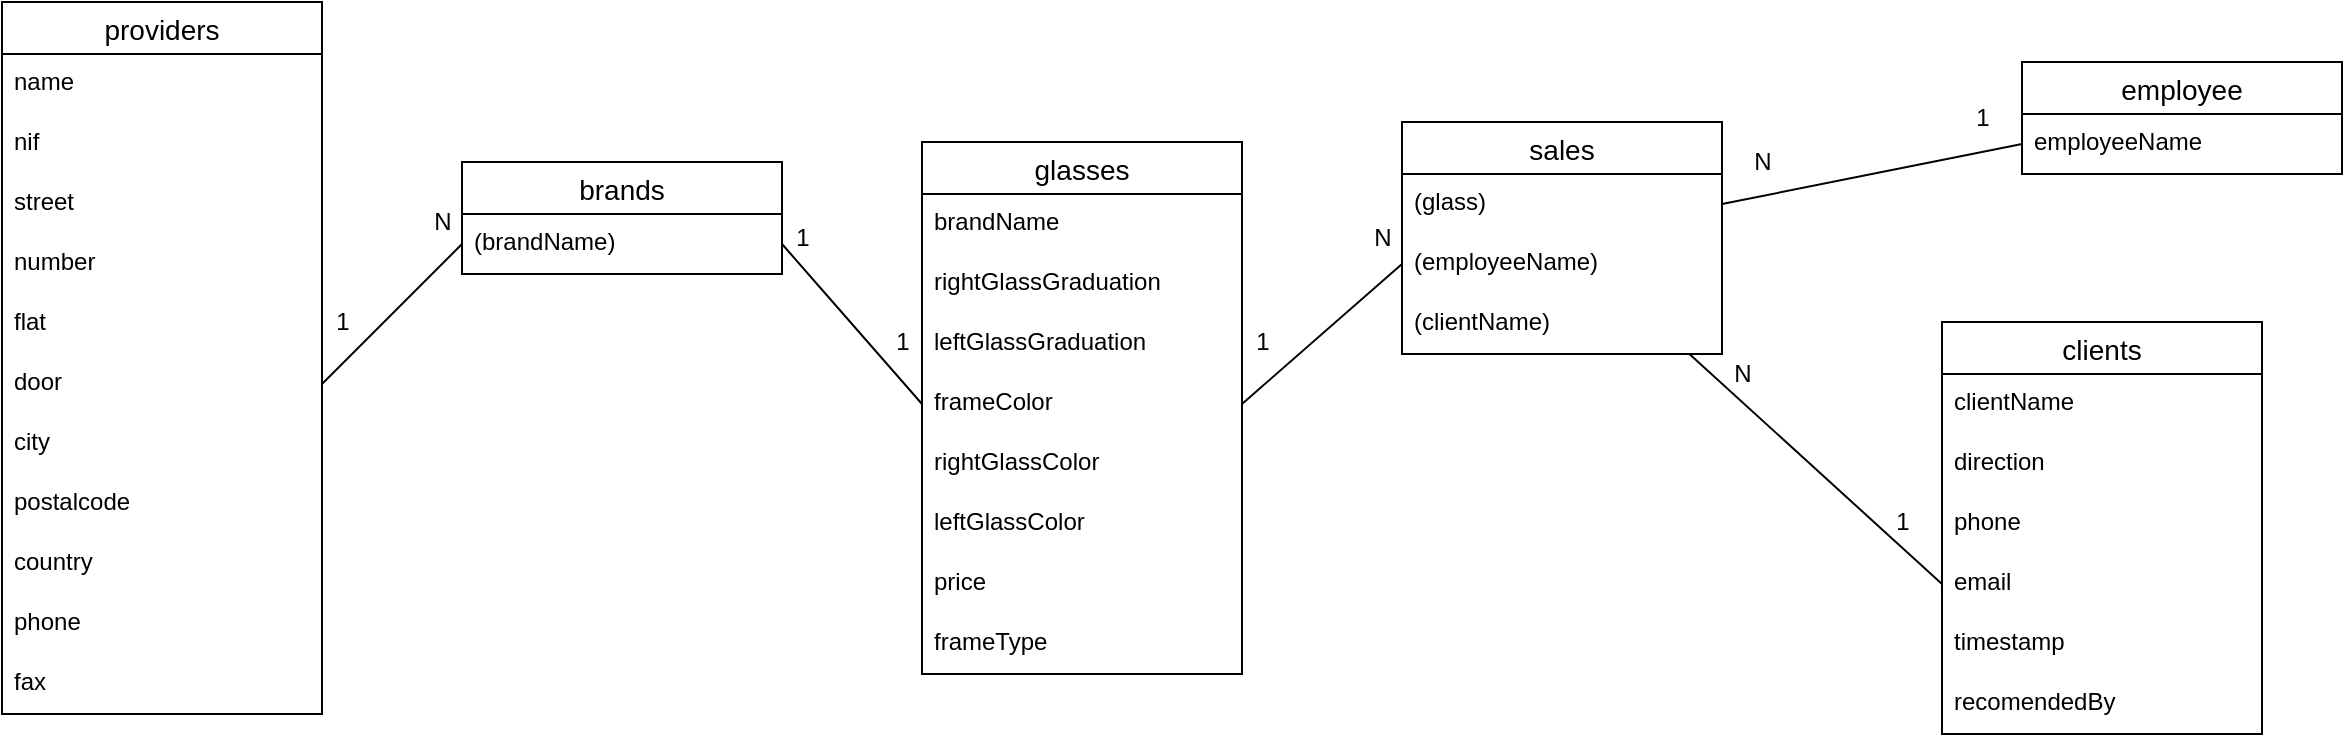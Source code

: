 <mxfile version="16.0.0" type="device"><diagram id="bm1WH62MeOkpt0scrQTh" name="Page-1"><mxGraphModel dx="1382" dy="764" grid="1" gridSize="10" guides="1" tooltips="1" connect="1" arrows="1" fold="1" page="1" pageScale="1" pageWidth="1654" pageHeight="1169" math="0" shadow="0"><root><mxCell id="0"/><mxCell id="1" parent="0"/><mxCell id="HiQWE6jEgWwqgvSSCJ1e-1" value="providers" style="swimlane;fontStyle=0;childLayout=stackLayout;horizontal=1;startSize=26;horizontalStack=0;resizeParent=1;resizeParentMax=0;resizeLast=0;collapsible=1;marginBottom=0;align=center;fontSize=14;" parent="1" vertex="1"><mxGeometry x="80.0" y="140" width="160" height="356" as="geometry"/></mxCell><mxCell id="HiQWE6jEgWwqgvSSCJ1e-12" value="name" style="text;strokeColor=none;fillColor=none;spacingLeft=4;spacingRight=4;overflow=hidden;rotatable=0;points=[[0,0.5],[1,0.5]];portConstraint=eastwest;fontSize=12;" parent="HiQWE6jEgWwqgvSSCJ1e-1" vertex="1"><mxGeometry y="26" width="160" height="30" as="geometry"/></mxCell><mxCell id="HiQWE6jEgWwqgvSSCJ1e-2" value="nif" style="text;strokeColor=none;fillColor=none;spacingLeft=4;spacingRight=4;overflow=hidden;rotatable=0;points=[[0,0.5],[1,0.5]];portConstraint=eastwest;fontSize=12;" parent="HiQWE6jEgWwqgvSSCJ1e-1" vertex="1"><mxGeometry y="56" width="160" height="30" as="geometry"/></mxCell><mxCell id="HiQWE6jEgWwqgvSSCJ1e-3" value="street" style="text;strokeColor=none;fillColor=none;spacingLeft=4;spacingRight=4;overflow=hidden;rotatable=0;points=[[0,0.5],[1,0.5]];portConstraint=eastwest;fontSize=12;" parent="HiQWE6jEgWwqgvSSCJ1e-1" vertex="1"><mxGeometry y="86" width="160" height="30" as="geometry"/></mxCell><mxCell id="HiQWE6jEgWwqgvSSCJ1e-4" value="number" style="text;strokeColor=none;fillColor=none;spacingLeft=4;spacingRight=4;overflow=hidden;rotatable=0;points=[[0,0.5],[1,0.5]];portConstraint=eastwest;fontSize=12;" parent="HiQWE6jEgWwqgvSSCJ1e-1" vertex="1"><mxGeometry y="116" width="160" height="30" as="geometry"/></mxCell><mxCell id="HiQWE6jEgWwqgvSSCJ1e-5" value="flat" style="text;strokeColor=none;fillColor=none;spacingLeft=4;spacingRight=4;overflow=hidden;rotatable=0;points=[[0,0.5],[1,0.5]];portConstraint=eastwest;fontSize=12;" parent="HiQWE6jEgWwqgvSSCJ1e-1" vertex="1"><mxGeometry y="146" width="160" height="30" as="geometry"/></mxCell><mxCell id="HiQWE6jEgWwqgvSSCJ1e-6" value="door" style="text;strokeColor=none;fillColor=none;spacingLeft=4;spacingRight=4;overflow=hidden;rotatable=0;points=[[0,0.5],[1,0.5]];portConstraint=eastwest;fontSize=12;" parent="HiQWE6jEgWwqgvSSCJ1e-1" vertex="1"><mxGeometry y="176" width="160" height="30" as="geometry"/></mxCell><mxCell id="HiQWE6jEgWwqgvSSCJ1e-7" value="city" style="text;strokeColor=none;fillColor=none;spacingLeft=4;spacingRight=4;overflow=hidden;rotatable=0;points=[[0,0.5],[1,0.5]];portConstraint=eastwest;fontSize=12;" parent="HiQWE6jEgWwqgvSSCJ1e-1" vertex="1"><mxGeometry y="206" width="160" height="30" as="geometry"/></mxCell><mxCell id="HiQWE6jEgWwqgvSSCJ1e-8" value="postalcode" style="text;strokeColor=none;fillColor=none;spacingLeft=4;spacingRight=4;overflow=hidden;rotatable=0;points=[[0,0.5],[1,0.5]];portConstraint=eastwest;fontSize=12;" parent="HiQWE6jEgWwqgvSSCJ1e-1" vertex="1"><mxGeometry y="236" width="160" height="30" as="geometry"/></mxCell><mxCell id="HiQWE6jEgWwqgvSSCJ1e-9" value="country" style="text;strokeColor=none;fillColor=none;spacingLeft=4;spacingRight=4;overflow=hidden;rotatable=0;points=[[0,0.5],[1,0.5]];portConstraint=eastwest;fontSize=12;" parent="HiQWE6jEgWwqgvSSCJ1e-1" vertex="1"><mxGeometry y="266" width="160" height="30" as="geometry"/></mxCell><mxCell id="HiQWE6jEgWwqgvSSCJ1e-10" value="phone" style="text;strokeColor=none;fillColor=none;spacingLeft=4;spacingRight=4;overflow=hidden;rotatable=0;points=[[0,0.5],[1,0.5]];portConstraint=eastwest;fontSize=12;" parent="HiQWE6jEgWwqgvSSCJ1e-1" vertex="1"><mxGeometry y="296" width="160" height="30" as="geometry"/></mxCell><mxCell id="HiQWE6jEgWwqgvSSCJ1e-11" value="fax" style="text;strokeColor=none;fillColor=none;spacingLeft=4;spacingRight=4;overflow=hidden;rotatable=0;points=[[0,0.5],[1,0.5]];portConstraint=eastwest;fontSize=12;" parent="HiQWE6jEgWwqgvSSCJ1e-1" vertex="1"><mxGeometry y="326" width="160" height="30" as="geometry"/></mxCell><mxCell id="HiQWE6jEgWwqgvSSCJ1e-13" value="brands" style="swimlane;fontStyle=0;childLayout=stackLayout;horizontal=1;startSize=26;horizontalStack=0;resizeParent=1;resizeParentMax=0;resizeLast=0;collapsible=1;marginBottom=0;align=center;fontSize=14;" parent="1" vertex="1"><mxGeometry x="310" y="220" width="160" height="56" as="geometry"/></mxCell><mxCell id="HiQWE6jEgWwqgvSSCJ1e-14" value="(brandName)" style="text;strokeColor=none;fillColor=none;spacingLeft=4;spacingRight=4;overflow=hidden;rotatable=0;points=[[0,0.5],[1,0.5]];portConstraint=eastwest;fontSize=12;" parent="HiQWE6jEgWwqgvSSCJ1e-13" vertex="1"><mxGeometry y="26" width="160" height="30" as="geometry"/></mxCell><mxCell id="DxKihcWzAFKWt8FqqTEF-24" value="" style="endArrow=none;html=1;rounded=0;exitX=1;exitY=0.5;exitDx=0;exitDy=0;entryX=0;entryY=0.5;entryDx=0;entryDy=0;" parent="1" source="HiQWE6jEgWwqgvSSCJ1e-6" target="HiQWE6jEgWwqgvSSCJ1e-14" edge="1"><mxGeometry relative="1" as="geometry"><mxPoint x="620" y="220" as="sourcePoint"/><mxPoint x="780" y="220" as="targetPoint"/></mxGeometry></mxCell><mxCell id="J8e9Yrqa9tnHL1xaeyl0-3" value="N" style="text;html=1;align=center;verticalAlign=middle;resizable=0;points=[];autosize=1;strokeColor=none;fillColor=none;" parent="1" vertex="1"><mxGeometry x="290" y="240" width="20" height="20" as="geometry"/></mxCell><mxCell id="J8e9Yrqa9tnHL1xaeyl0-10" value="1" style="text;html=1;align=center;verticalAlign=middle;resizable=0;points=[];autosize=1;strokeColor=none;fillColor=none;" parent="1" vertex="1"><mxGeometry x="1060" y="188" width="20" height="20" as="geometry"/></mxCell><mxCell id="HiQWE6jEgWwqgvSSCJ1e-25" value="glasses" style="swimlane;fontStyle=0;childLayout=stackLayout;horizontal=1;startSize=26;horizontalStack=0;resizeParent=1;resizeParentMax=0;resizeLast=0;collapsible=1;marginBottom=0;align=center;fontSize=14;" parent="1" vertex="1"><mxGeometry x="540" y="210" width="160" height="266" as="geometry"/></mxCell><mxCell id="HiQWE6jEgWwqgvSSCJ1e-26" value="brandName" style="text;strokeColor=none;fillColor=none;spacingLeft=4;spacingRight=4;overflow=hidden;rotatable=0;points=[[0,0.5],[1,0.5]];portConstraint=eastwest;fontSize=12;" parent="HiQWE6jEgWwqgvSSCJ1e-25" vertex="1"><mxGeometry y="26" width="160" height="30" as="geometry"/></mxCell><mxCell id="HiQWE6jEgWwqgvSSCJ1e-27" value="rightGlassGraduation" style="text;strokeColor=none;fillColor=none;spacingLeft=4;spacingRight=4;overflow=hidden;rotatable=0;points=[[0,0.5],[1,0.5]];portConstraint=eastwest;fontSize=12;" parent="HiQWE6jEgWwqgvSSCJ1e-25" vertex="1"><mxGeometry y="56" width="160" height="30" as="geometry"/></mxCell><mxCell id="HiQWE6jEgWwqgvSSCJ1e-28" value="leftGlassGraduation" style="text;strokeColor=none;fillColor=none;spacingLeft=4;spacingRight=4;overflow=hidden;rotatable=0;points=[[0,0.5],[1,0.5]];portConstraint=eastwest;fontSize=12;" parent="HiQWE6jEgWwqgvSSCJ1e-25" vertex="1"><mxGeometry y="86" width="160" height="30" as="geometry"/></mxCell><mxCell id="HiQWE6jEgWwqgvSSCJ1e-29" value="frameColor" style="text;strokeColor=none;fillColor=none;spacingLeft=4;spacingRight=4;overflow=hidden;rotatable=0;points=[[0,0.5],[1,0.5]];portConstraint=eastwest;fontSize=12;" parent="HiQWE6jEgWwqgvSSCJ1e-25" vertex="1"><mxGeometry y="116" width="160" height="30" as="geometry"/></mxCell><mxCell id="HiQWE6jEgWwqgvSSCJ1e-30" value="rightGlassColor" style="text;strokeColor=none;fillColor=none;spacingLeft=4;spacingRight=4;overflow=hidden;rotatable=0;points=[[0,0.5],[1,0.5]];portConstraint=eastwest;fontSize=12;" parent="HiQWE6jEgWwqgvSSCJ1e-25" vertex="1"><mxGeometry y="146" width="160" height="30" as="geometry"/></mxCell><mxCell id="HiQWE6jEgWwqgvSSCJ1e-31" value="leftGlassColor" style="text;strokeColor=none;fillColor=none;spacingLeft=4;spacingRight=4;overflow=hidden;rotatable=0;points=[[0,0.5],[1,0.5]];portConstraint=eastwest;fontSize=12;" parent="HiQWE6jEgWwqgvSSCJ1e-25" vertex="1"><mxGeometry y="176" width="160" height="30" as="geometry"/></mxCell><mxCell id="HiQWE6jEgWwqgvSSCJ1e-32" value="price" style="text;strokeColor=none;fillColor=none;spacingLeft=4;spacingRight=4;overflow=hidden;rotatable=0;points=[[0,0.5],[1,0.5]];portConstraint=eastwest;fontSize=12;" parent="HiQWE6jEgWwqgvSSCJ1e-25" vertex="1"><mxGeometry y="206" width="160" height="30" as="geometry"/></mxCell><mxCell id="HiQWE6jEgWwqgvSSCJ1e-33" value="frameType" style="text;strokeColor=none;fillColor=none;spacingLeft=4;spacingRight=4;overflow=hidden;rotatable=0;points=[[0,0.5],[1,0.5]];portConstraint=eastwest;fontSize=12;" parent="HiQWE6jEgWwqgvSSCJ1e-25" vertex="1"><mxGeometry y="236" width="160" height="30" as="geometry"/></mxCell><mxCell id="DxKihcWzAFKWt8FqqTEF-1" value="clients" style="swimlane;fontStyle=0;childLayout=stackLayout;horizontal=1;startSize=26;horizontalStack=0;resizeParent=1;resizeParentMax=0;resizeLast=0;collapsible=1;marginBottom=0;align=center;fontSize=14;" parent="1" vertex="1"><mxGeometry x="1050" y="300" width="160" height="206" as="geometry"/></mxCell><mxCell id="DxKihcWzAFKWt8FqqTEF-2" value="clientName" style="text;strokeColor=none;fillColor=none;spacingLeft=4;spacingRight=4;overflow=hidden;rotatable=0;points=[[0,0.5],[1,0.5]];portConstraint=eastwest;fontSize=12;" parent="DxKihcWzAFKWt8FqqTEF-1" vertex="1"><mxGeometry y="26" width="160" height="30" as="geometry"/></mxCell><mxCell id="DxKihcWzAFKWt8FqqTEF-3" value="direction" style="text;strokeColor=none;fillColor=none;spacingLeft=4;spacingRight=4;overflow=hidden;rotatable=0;points=[[0,0.5],[1,0.5]];portConstraint=eastwest;fontSize=12;" parent="DxKihcWzAFKWt8FqqTEF-1" vertex="1"><mxGeometry y="56" width="160" height="30" as="geometry"/></mxCell><mxCell id="DxKihcWzAFKWt8FqqTEF-4" value="phone" style="text;strokeColor=none;fillColor=none;spacingLeft=4;spacingRight=4;overflow=hidden;rotatable=0;points=[[0,0.5],[1,0.5]];portConstraint=eastwest;fontSize=12;" parent="DxKihcWzAFKWt8FqqTEF-1" vertex="1"><mxGeometry y="86" width="160" height="30" as="geometry"/></mxCell><mxCell id="DxKihcWzAFKWt8FqqTEF-5" value="email" style="text;strokeColor=none;fillColor=none;spacingLeft=4;spacingRight=4;overflow=hidden;rotatable=0;points=[[0,0.5],[1,0.5]];portConstraint=eastwest;fontSize=12;" parent="DxKihcWzAFKWt8FqqTEF-1" vertex="1"><mxGeometry y="116" width="160" height="30" as="geometry"/></mxCell><mxCell id="DxKihcWzAFKWt8FqqTEF-6" value="timestamp" style="text;strokeColor=none;fillColor=none;spacingLeft=4;spacingRight=4;overflow=hidden;rotatable=0;points=[[0,0.5],[1,0.5]];portConstraint=eastwest;fontSize=12;" parent="DxKihcWzAFKWt8FqqTEF-1" vertex="1"><mxGeometry y="146" width="160" height="30" as="geometry"/></mxCell><mxCell id="DxKihcWzAFKWt8FqqTEF-7" value="recomendedBy" style="text;strokeColor=none;fillColor=none;spacingLeft=4;spacingRight=4;overflow=hidden;rotatable=0;points=[[0,0.5],[1,0.5]];portConstraint=eastwest;fontSize=12;" parent="DxKihcWzAFKWt8FqqTEF-1" vertex="1"><mxGeometry y="176" width="160" height="30" as="geometry"/></mxCell><mxCell id="DxKihcWzAFKWt8FqqTEF-10" value="employee" style="swimlane;fontStyle=0;childLayout=stackLayout;horizontal=1;startSize=26;horizontalStack=0;resizeParent=1;resizeParentMax=0;resizeLast=0;collapsible=1;marginBottom=0;align=center;fontSize=14;" parent="1" vertex="1"><mxGeometry x="1090" y="170" width="160" height="56" as="geometry"/></mxCell><mxCell id="DxKihcWzAFKWt8FqqTEF-11" value="employeeName" style="text;strokeColor=none;fillColor=none;spacingLeft=4;spacingRight=4;overflow=hidden;rotatable=0;points=[[0,0.5],[1,0.5]];portConstraint=eastwest;fontSize=12;" parent="DxKihcWzAFKWt8FqqTEF-10" vertex="1"><mxGeometry y="26" width="160" height="30" as="geometry"/></mxCell><mxCell id="DxKihcWzAFKWt8FqqTEF-17" value="sales" style="swimlane;fontStyle=0;childLayout=stackLayout;horizontal=1;startSize=26;horizontalStack=0;resizeParent=1;resizeParentMax=0;resizeLast=0;collapsible=1;marginBottom=0;align=center;fontSize=14;" parent="1" vertex="1"><mxGeometry x="780" y="200" width="160" height="116" as="geometry"/></mxCell><mxCell id="DxKihcWzAFKWt8FqqTEF-18" value="(glass)" style="text;strokeColor=none;fillColor=none;spacingLeft=4;spacingRight=4;overflow=hidden;rotatable=0;points=[[0,0.5],[1,0.5]];portConstraint=eastwest;fontSize=12;" parent="DxKihcWzAFKWt8FqqTEF-17" vertex="1"><mxGeometry y="26" width="160" height="30" as="geometry"/></mxCell><mxCell id="DxKihcWzAFKWt8FqqTEF-19" value="(employeeName)" style="text;strokeColor=none;fillColor=none;spacingLeft=4;spacingRight=4;overflow=hidden;rotatable=0;points=[[0,0.5],[1,0.5]];portConstraint=eastwest;fontSize=12;" parent="DxKihcWzAFKWt8FqqTEF-17" vertex="1"><mxGeometry y="56" width="160" height="30" as="geometry"/></mxCell><mxCell id="DxKihcWzAFKWt8FqqTEF-29" value="(clientName)" style="text;strokeColor=none;fillColor=none;spacingLeft=4;spacingRight=4;overflow=hidden;rotatable=0;points=[[0,0.5],[1,0.5]];portConstraint=eastwest;fontSize=12;" parent="DxKihcWzAFKWt8FqqTEF-17" vertex="1"><mxGeometry y="86" width="160" height="30" as="geometry"/></mxCell><mxCell id="DxKihcWzAFKWt8FqqTEF-25" value="" style="endArrow=none;html=1;rounded=0;exitX=1;exitY=0.5;exitDx=0;exitDy=0;entryX=0;entryY=0.5;entryDx=0;entryDy=0;" parent="1" source="HiQWE6jEgWwqgvSSCJ1e-14" target="HiQWE6jEgWwqgvSSCJ1e-29" edge="1"><mxGeometry relative="1" as="geometry"><mxPoint x="620" y="220" as="sourcePoint"/><mxPoint x="780" y="220" as="targetPoint"/></mxGeometry></mxCell><mxCell id="DxKihcWzAFKWt8FqqTEF-26" value="" style="endArrow=none;html=1;rounded=0;exitX=1;exitY=0.5;exitDx=0;exitDy=0;entryX=0;entryY=0.5;entryDx=0;entryDy=0;" parent="1" source="HiQWE6jEgWwqgvSSCJ1e-29" target="DxKihcWzAFKWt8FqqTEF-19" edge="1"><mxGeometry relative="1" as="geometry"><mxPoint x="620" y="220" as="sourcePoint"/><mxPoint x="780" y="220" as="targetPoint"/></mxGeometry></mxCell><mxCell id="DxKihcWzAFKWt8FqqTEF-27" value="" style="endArrow=none;html=1;rounded=0;entryX=1;entryY=0.5;entryDx=0;entryDy=0;exitX=0;exitY=0.5;exitDx=0;exitDy=0;" parent="1" source="DxKihcWzAFKWt8FqqTEF-11" target="DxKihcWzAFKWt8FqqTEF-18" edge="1"><mxGeometry relative="1" as="geometry"><mxPoint x="620" y="220" as="sourcePoint"/><mxPoint x="780" y="220" as="targetPoint"/></mxGeometry></mxCell><mxCell id="DxKihcWzAFKWt8FqqTEF-28" value="" style="endArrow=none;html=1;rounded=0;entryX=0;entryY=0.5;entryDx=0;entryDy=0;" parent="1" source="DxKihcWzAFKWt8FqqTEF-17" target="DxKihcWzAFKWt8FqqTEF-5" edge="1"><mxGeometry relative="1" as="geometry"><mxPoint x="620" y="220" as="sourcePoint"/><mxPoint x="780" y="220" as="targetPoint"/></mxGeometry></mxCell><mxCell id="J8e9Yrqa9tnHL1xaeyl0-2" value="1" style="text;html=1;align=center;verticalAlign=middle;resizable=0;points=[];autosize=1;strokeColor=none;fillColor=none;" parent="1" vertex="1"><mxGeometry x="239.997" y="290" width="20" height="20" as="geometry"/></mxCell><mxCell id="DxKihcWzAFKWt8FqqTEF-30" value="N" style="text;html=1;align=center;verticalAlign=middle;resizable=0;points=[];autosize=1;strokeColor=none;fillColor=none;" parent="1" vertex="1"><mxGeometry x="760" y="248" width="20" height="20" as="geometry"/></mxCell><mxCell id="DxKihcWzAFKWt8FqqTEF-31" value="N" style="text;html=1;align=center;verticalAlign=middle;resizable=0;points=[];autosize=1;strokeColor=none;fillColor=none;" parent="1" vertex="1"><mxGeometry x="950" y="210" width="20" height="20" as="geometry"/></mxCell><mxCell id="DxKihcWzAFKWt8FqqTEF-32" value="N" style="text;html=1;align=center;verticalAlign=middle;resizable=0;points=[];autosize=1;strokeColor=none;fillColor=none;" parent="1" vertex="1"><mxGeometry x="940" y="316" width="20" height="20" as="geometry"/></mxCell><mxCell id="DxKihcWzAFKWt8FqqTEF-33" value="1" style="text;html=1;align=center;verticalAlign=middle;resizable=0;points=[];autosize=1;strokeColor=none;fillColor=none;" parent="1" vertex="1"><mxGeometry x="1020" y="390" width="20" height="20" as="geometry"/></mxCell><mxCell id="DxKihcWzAFKWt8FqqTEF-34" value="1" style="text;html=1;align=center;verticalAlign=middle;resizable=0;points=[];autosize=1;strokeColor=none;fillColor=none;" parent="1" vertex="1"><mxGeometry x="700" y="300" width="20" height="20" as="geometry"/></mxCell><mxCell id="DxKihcWzAFKWt8FqqTEF-35" value="1" style="text;html=1;align=center;verticalAlign=middle;resizable=0;points=[];autosize=1;strokeColor=none;fillColor=none;" parent="1" vertex="1"><mxGeometry x="520" y="300" width="20" height="20" as="geometry"/></mxCell><mxCell id="DxKihcWzAFKWt8FqqTEF-36" value="1" style="text;html=1;align=center;verticalAlign=middle;resizable=0;points=[];autosize=1;strokeColor=none;fillColor=none;" parent="1" vertex="1"><mxGeometry x="470" y="248" width="20" height="20" as="geometry"/></mxCell></root></mxGraphModel></diagram></mxfile>